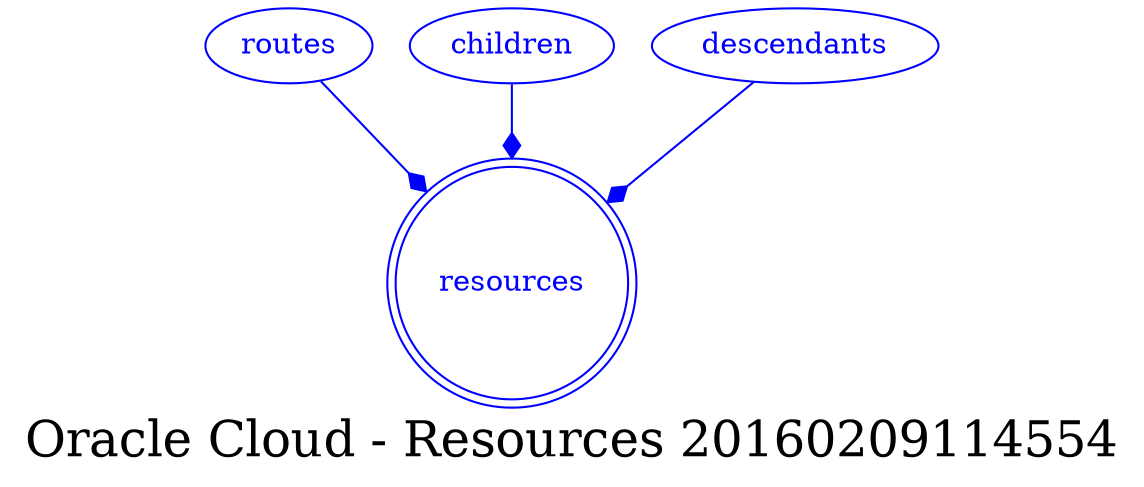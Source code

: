 digraph LexiconGraph {
graph[label="Oracle Cloud - Resources 20160209114554", fontsize=24]
splines=true
"resources" [color=blue, fontcolor=blue, shape=doublecircle]
"routes" -> "resources" [color=blue, fontcolor=blue, arrowhead=diamond, arrowtail=none]
"routes" [color=blue, fontcolor=blue, shape=ellipse]
"children" -> "resources" [color=blue, fontcolor=blue, arrowhead=diamond, arrowtail=none]
"children" [color=blue, fontcolor=blue, shape=ellipse]
"descendants" -> "resources" [color=blue, fontcolor=blue, arrowhead=diamond, arrowtail=none]
"descendants" [color=blue, fontcolor=blue, shape=ellipse]
}
